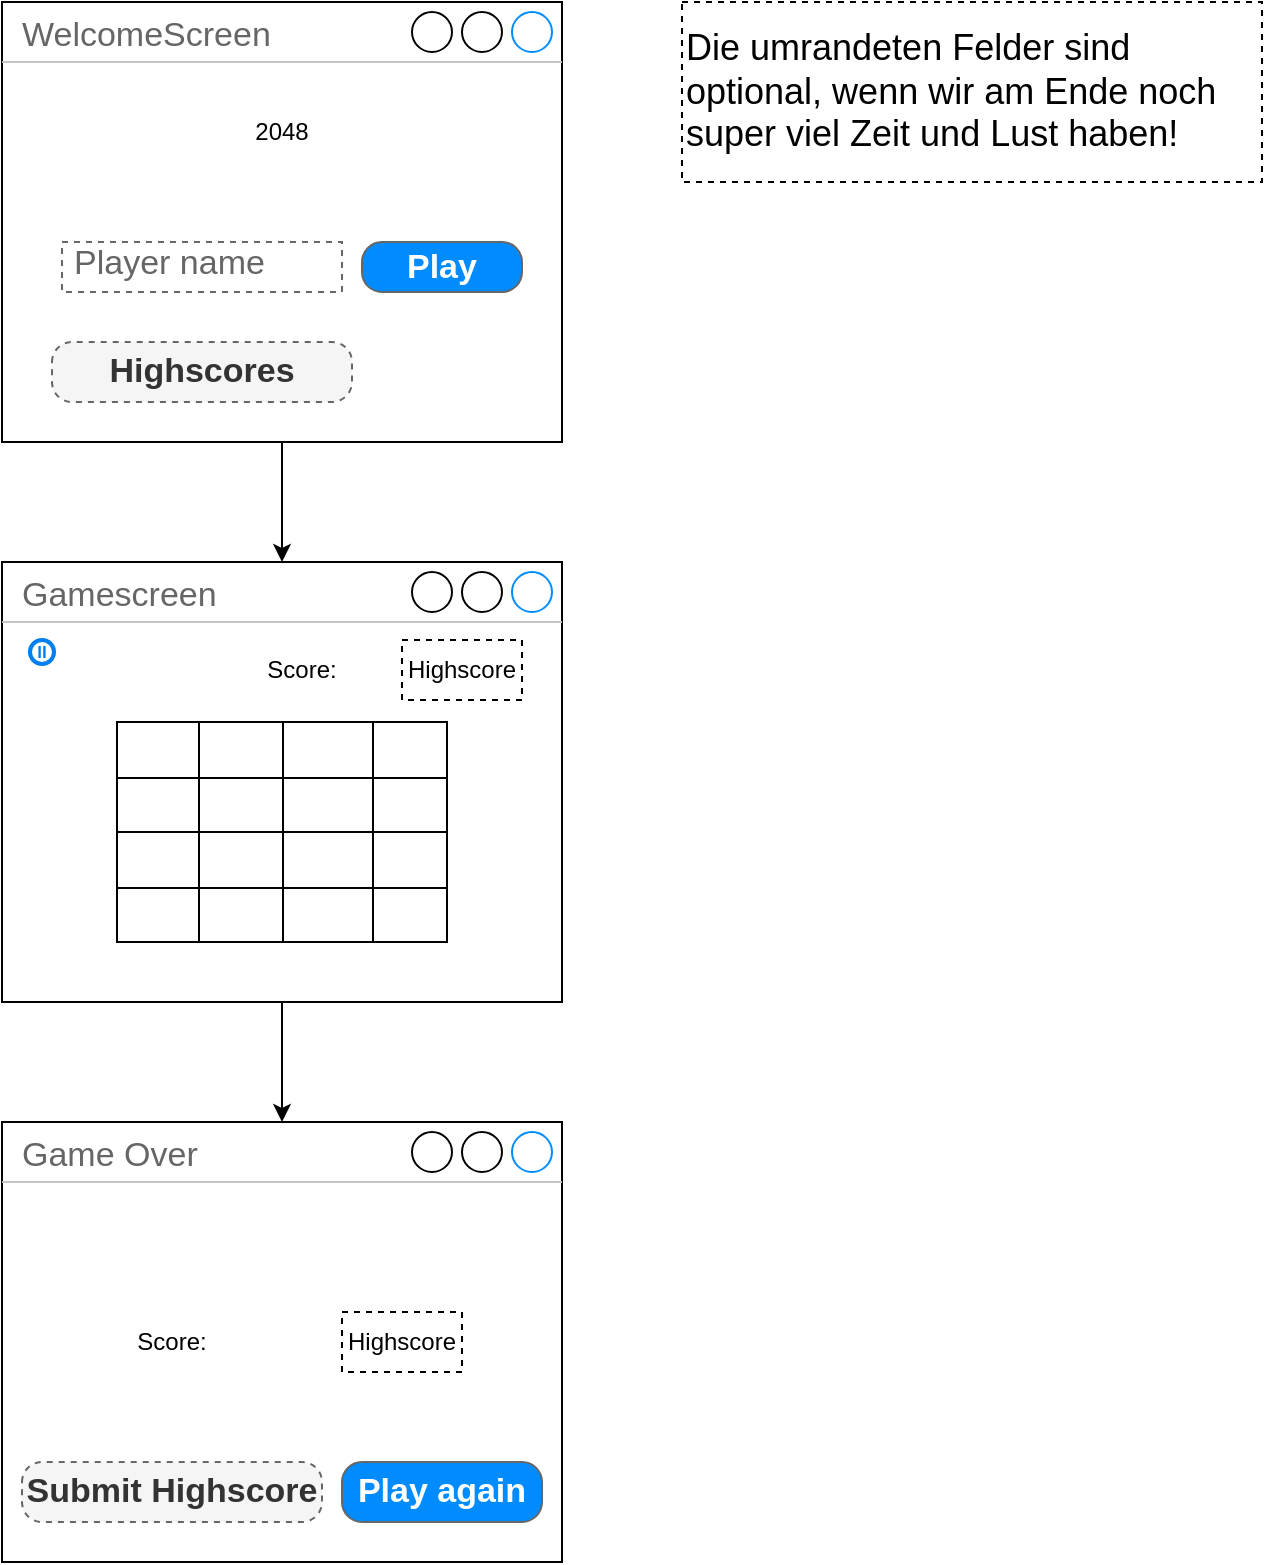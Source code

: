 <mxfile version="17.4.6" type="device"><diagram id="kBmDMS9plL7bI9U6msBg" name="Page-1"><mxGraphModel dx="1562" dy="999" grid="1" gridSize="10" guides="1" tooltips="1" connect="1" arrows="1" fold="1" page="1" pageScale="1" pageWidth="827" pageHeight="1169" math="0" shadow="0"><root><mxCell id="0"/><mxCell id="1" parent="0"/><mxCell id="BZuzCcoEwJwgN67z-EyZ-29" value="" style="edgeStyle=orthogonalEdgeStyle;rounded=0;orthogonalLoop=1;jettySize=auto;html=1;" parent="1" source="BZuzCcoEwJwgN67z-EyZ-22" target="BZuzCcoEwJwgN67z-EyZ-28" edge="1"><mxGeometry relative="1" as="geometry"/></mxCell><mxCell id="BZuzCcoEwJwgN67z-EyZ-22" value="WelcomeScreen" style="strokeWidth=1;shadow=0;dashed=0;align=center;html=1;shape=mxgraph.mockup.containers.window;align=left;verticalAlign=top;spacingLeft=8;strokeColor2=#008cff;strokeColor3=#c4c4c4;fontColor=#666666;mainText=;fontSize=17;labelBackgroundColor=none;" parent="1" vertex="1"><mxGeometry x="30" y="40" width="280" height="220" as="geometry"/></mxCell><mxCell id="BZuzCcoEwJwgN67z-EyZ-23" value="2048" style="text;html=1;strokeColor=none;fillColor=none;align=center;verticalAlign=middle;whiteSpace=wrap;rounded=0;" parent="1" vertex="1"><mxGeometry x="140" y="90" width="60" height="30" as="geometry"/></mxCell><mxCell id="BZuzCcoEwJwgN67z-EyZ-26" value="Play" style="strokeWidth=1;shadow=0;dashed=0;align=center;html=1;shape=mxgraph.mockup.buttons.button;strokeColor=#666666;fontColor=#ffffff;mainText=;buttonStyle=round;fontSize=17;fontStyle=1;fillColor=#008cff;whiteSpace=wrap;" parent="1" vertex="1"><mxGeometry x="210" y="160" width="80" height="25" as="geometry"/></mxCell><mxCell id="BZuzCcoEwJwgN67z-EyZ-27" value="Player name" style="strokeWidth=1;shadow=0;dashed=1;align=center;html=1;shape=mxgraph.mockup.text.textBox;fontColor=#666666;align=left;fontSize=17;spacingLeft=4;spacingTop=-3;strokeColor=#666666;mainText=" parent="1" vertex="1"><mxGeometry x="60" y="160" width="140" height="25" as="geometry"/></mxCell><mxCell id="BZuzCcoEwJwgN67z-EyZ-68" value="" style="edgeStyle=orthogonalEdgeStyle;rounded=0;orthogonalLoop=1;jettySize=auto;html=1;" parent="1" source="BZuzCcoEwJwgN67z-EyZ-28" target="BZuzCcoEwJwgN67z-EyZ-67" edge="1"><mxGeometry relative="1" as="geometry"/></mxCell><mxCell id="BZuzCcoEwJwgN67z-EyZ-28" value="Gamescreen" style="strokeWidth=1;shadow=0;dashed=0;align=center;html=1;shape=mxgraph.mockup.containers.window;align=left;verticalAlign=top;spacingLeft=8;strokeColor2=#008cff;strokeColor3=#c4c4c4;fontColor=#666666;mainText=;fontSize=17;labelBackgroundColor=none;" parent="1" vertex="1"><mxGeometry x="30" y="320" width="280" height="220" as="geometry"/></mxCell><mxCell id="BZuzCcoEwJwgN67z-EyZ-30" value="" style="shape=table;startSize=0;container=1;collapsible=0;childLayout=tableLayout;" parent="1" vertex="1"><mxGeometry x="87.5" y="400" width="165" height="110" as="geometry"/></mxCell><mxCell id="BZuzCcoEwJwgN67z-EyZ-31" value="" style="shape=tableRow;horizontal=0;startSize=0;swimlaneHead=0;swimlaneBody=0;top=0;left=0;bottom=0;right=0;collapsible=0;dropTarget=0;fillColor=none;points=[[0,0.5],[1,0.5]];portConstraint=eastwest;" parent="BZuzCcoEwJwgN67z-EyZ-30" vertex="1"><mxGeometry width="165" height="28" as="geometry"/></mxCell><mxCell id="BZuzCcoEwJwgN67z-EyZ-32" value="" style="shape=partialRectangle;html=1;whiteSpace=wrap;connectable=0;overflow=hidden;fillColor=none;top=0;left=0;bottom=0;right=0;pointerEvents=1;" parent="BZuzCcoEwJwgN67z-EyZ-31" vertex="1"><mxGeometry width="41" height="28" as="geometry"><mxRectangle width="41" height="28" as="alternateBounds"/></mxGeometry></mxCell><mxCell id="BZuzCcoEwJwgN67z-EyZ-33" value="" style="shape=partialRectangle;html=1;whiteSpace=wrap;connectable=0;overflow=hidden;fillColor=none;top=0;left=0;bottom=0;right=0;pointerEvents=1;" parent="BZuzCcoEwJwgN67z-EyZ-31" vertex="1"><mxGeometry x="41" width="42" height="28" as="geometry"><mxRectangle width="42" height="28" as="alternateBounds"/></mxGeometry></mxCell><mxCell id="BZuzCcoEwJwgN67z-EyZ-34" value="" style="shape=partialRectangle;html=1;whiteSpace=wrap;connectable=0;overflow=hidden;fillColor=none;top=0;left=0;bottom=0;right=0;pointerEvents=1;" parent="BZuzCcoEwJwgN67z-EyZ-31" vertex="1"><mxGeometry x="83" width="45" height="28" as="geometry"><mxRectangle width="45" height="28" as="alternateBounds"/></mxGeometry></mxCell><mxCell id="BZuzCcoEwJwgN67z-EyZ-35" value="" style="shape=partialRectangle;html=1;whiteSpace=wrap;connectable=0;overflow=hidden;fillColor=none;top=0;left=0;bottom=0;right=0;pointerEvents=1;" parent="BZuzCcoEwJwgN67z-EyZ-31" vertex="1"><mxGeometry x="128" width="37" height="28" as="geometry"><mxRectangle width="37" height="28" as="alternateBounds"/></mxGeometry></mxCell><mxCell id="BZuzCcoEwJwgN67z-EyZ-36" value="" style="shape=tableRow;horizontal=0;startSize=0;swimlaneHead=0;swimlaneBody=0;top=0;left=0;bottom=0;right=0;collapsible=0;dropTarget=0;fillColor=none;points=[[0,0.5],[1,0.5]];portConstraint=eastwest;" parent="BZuzCcoEwJwgN67z-EyZ-30" vertex="1"><mxGeometry y="28" width="165" height="27" as="geometry"/></mxCell><mxCell id="BZuzCcoEwJwgN67z-EyZ-37" value="" style="shape=partialRectangle;html=1;whiteSpace=wrap;connectable=0;overflow=hidden;fillColor=none;top=0;left=0;bottom=0;right=0;pointerEvents=1;" parent="BZuzCcoEwJwgN67z-EyZ-36" vertex="1"><mxGeometry width="41" height="27" as="geometry"><mxRectangle width="41" height="27" as="alternateBounds"/></mxGeometry></mxCell><mxCell id="BZuzCcoEwJwgN67z-EyZ-38" value="" style="shape=partialRectangle;html=1;whiteSpace=wrap;connectable=0;overflow=hidden;fillColor=none;top=0;left=0;bottom=0;right=0;pointerEvents=1;" parent="BZuzCcoEwJwgN67z-EyZ-36" vertex="1"><mxGeometry x="41" width="42" height="27" as="geometry"><mxRectangle width="42" height="27" as="alternateBounds"/></mxGeometry></mxCell><mxCell id="BZuzCcoEwJwgN67z-EyZ-39" value="" style="shape=partialRectangle;html=1;whiteSpace=wrap;connectable=0;overflow=hidden;fillColor=none;top=0;left=0;bottom=0;right=0;pointerEvents=1;" parent="BZuzCcoEwJwgN67z-EyZ-36" vertex="1"><mxGeometry x="83" width="45" height="27" as="geometry"><mxRectangle width="45" height="27" as="alternateBounds"/></mxGeometry></mxCell><mxCell id="BZuzCcoEwJwgN67z-EyZ-40" value="" style="shape=partialRectangle;html=1;whiteSpace=wrap;connectable=0;overflow=hidden;fillColor=none;top=0;left=0;bottom=0;right=0;pointerEvents=1;" parent="BZuzCcoEwJwgN67z-EyZ-36" vertex="1"><mxGeometry x="128" width="37" height="27" as="geometry"><mxRectangle width="37" height="27" as="alternateBounds"/></mxGeometry></mxCell><mxCell id="BZuzCcoEwJwgN67z-EyZ-41" value="" style="shape=tableRow;horizontal=0;startSize=0;swimlaneHead=0;swimlaneBody=0;top=0;left=0;bottom=0;right=0;collapsible=0;dropTarget=0;fillColor=none;points=[[0,0.5],[1,0.5]];portConstraint=eastwest;" parent="BZuzCcoEwJwgN67z-EyZ-30" vertex="1"><mxGeometry y="55" width="165" height="28" as="geometry"/></mxCell><mxCell id="BZuzCcoEwJwgN67z-EyZ-42" value="" style="shape=partialRectangle;html=1;whiteSpace=wrap;connectable=0;overflow=hidden;fillColor=none;top=0;left=0;bottom=0;right=0;pointerEvents=1;" parent="BZuzCcoEwJwgN67z-EyZ-41" vertex="1"><mxGeometry width="41" height="28" as="geometry"><mxRectangle width="41" height="28" as="alternateBounds"/></mxGeometry></mxCell><mxCell id="BZuzCcoEwJwgN67z-EyZ-43" value="" style="shape=partialRectangle;html=1;whiteSpace=wrap;connectable=0;overflow=hidden;fillColor=none;top=0;left=0;bottom=0;right=0;pointerEvents=1;" parent="BZuzCcoEwJwgN67z-EyZ-41" vertex="1"><mxGeometry x="41" width="42" height="28" as="geometry"><mxRectangle width="42" height="28" as="alternateBounds"/></mxGeometry></mxCell><mxCell id="BZuzCcoEwJwgN67z-EyZ-44" value="" style="shape=partialRectangle;html=1;whiteSpace=wrap;connectable=0;overflow=hidden;fillColor=none;top=0;left=0;bottom=0;right=0;pointerEvents=1;" parent="BZuzCcoEwJwgN67z-EyZ-41" vertex="1"><mxGeometry x="83" width="45" height="28" as="geometry"><mxRectangle width="45" height="28" as="alternateBounds"/></mxGeometry></mxCell><mxCell id="BZuzCcoEwJwgN67z-EyZ-45" value="" style="shape=partialRectangle;html=1;whiteSpace=wrap;connectable=0;overflow=hidden;fillColor=none;top=0;left=0;bottom=0;right=0;pointerEvents=1;" parent="BZuzCcoEwJwgN67z-EyZ-41" vertex="1"><mxGeometry x="128" width="37" height="28" as="geometry"><mxRectangle width="37" height="28" as="alternateBounds"/></mxGeometry></mxCell><mxCell id="BZuzCcoEwJwgN67z-EyZ-46" value="" style="shape=tableRow;horizontal=0;startSize=0;swimlaneHead=0;swimlaneBody=0;top=0;left=0;bottom=0;right=0;collapsible=0;dropTarget=0;fillColor=none;points=[[0,0.5],[1,0.5]];portConstraint=eastwest;" parent="BZuzCcoEwJwgN67z-EyZ-30" vertex="1"><mxGeometry y="83" width="165" height="27" as="geometry"/></mxCell><mxCell id="BZuzCcoEwJwgN67z-EyZ-47" value="" style="shape=partialRectangle;html=1;whiteSpace=wrap;connectable=0;overflow=hidden;fillColor=none;top=0;left=0;bottom=0;right=0;pointerEvents=1;" parent="BZuzCcoEwJwgN67z-EyZ-46" vertex="1"><mxGeometry width="41" height="27" as="geometry"><mxRectangle width="41" height="27" as="alternateBounds"/></mxGeometry></mxCell><mxCell id="BZuzCcoEwJwgN67z-EyZ-48" value="" style="shape=partialRectangle;html=1;whiteSpace=wrap;connectable=0;overflow=hidden;fillColor=none;top=0;left=0;bottom=0;right=0;pointerEvents=1;" parent="BZuzCcoEwJwgN67z-EyZ-46" vertex="1"><mxGeometry x="41" width="42" height="27" as="geometry"><mxRectangle width="42" height="27" as="alternateBounds"/></mxGeometry></mxCell><mxCell id="BZuzCcoEwJwgN67z-EyZ-49" value="" style="shape=partialRectangle;html=1;whiteSpace=wrap;connectable=0;overflow=hidden;fillColor=none;top=0;left=0;bottom=0;right=0;pointerEvents=1;" parent="BZuzCcoEwJwgN67z-EyZ-46" vertex="1"><mxGeometry x="83" width="45" height="27" as="geometry"><mxRectangle width="45" height="27" as="alternateBounds"/></mxGeometry></mxCell><mxCell id="BZuzCcoEwJwgN67z-EyZ-50" value="" style="shape=partialRectangle;html=1;whiteSpace=wrap;connectable=0;overflow=hidden;fillColor=none;top=0;left=0;bottom=0;right=0;pointerEvents=1;" parent="BZuzCcoEwJwgN67z-EyZ-46" vertex="1"><mxGeometry x="128" width="37" height="27" as="geometry"><mxRectangle width="37" height="27" as="alternateBounds"/></mxGeometry></mxCell><mxCell id="BZuzCcoEwJwgN67z-EyZ-64" value="Score:" style="text;html=1;strokeColor=none;fillColor=none;align=center;verticalAlign=middle;whiteSpace=wrap;rounded=0;" parent="1" vertex="1"><mxGeometry x="150" y="359" width="60" height="30" as="geometry"/></mxCell><mxCell id="BZuzCcoEwJwgN67z-EyZ-65" value="Highscore" style="text;html=1;strokeColor=default;fillColor=none;align=center;verticalAlign=middle;whiteSpace=wrap;rounded=0;dashed=1;" parent="1" vertex="1"><mxGeometry x="230" y="359" width="60" height="30" as="geometry"/></mxCell><mxCell id="BZuzCcoEwJwgN67z-EyZ-66" value="" style="html=1;verticalLabelPosition=bottom;labelBackgroundColor=#ffffff;verticalAlign=top;shadow=0;dashed=0;strokeWidth=2;shape=mxgraph.ios7.misc.pause;strokeColor=#0080f0;sketch=0;" parent="1" vertex="1"><mxGeometry x="44" y="359" width="12" height="12" as="geometry"/></mxCell><mxCell id="BZuzCcoEwJwgN67z-EyZ-67" value="Game Over&amp;nbsp;" style="strokeWidth=1;shadow=0;dashed=0;align=center;html=1;shape=mxgraph.mockup.containers.window;align=left;verticalAlign=top;spacingLeft=8;strokeColor2=#008cff;strokeColor3=#c4c4c4;fontColor=#666666;mainText=;fontSize=17;labelBackgroundColor=none;" parent="1" vertex="1"><mxGeometry x="30" y="600" width="280" height="220" as="geometry"/></mxCell><mxCell id="BZuzCcoEwJwgN67z-EyZ-69" value="Score:" style="text;html=1;strokeColor=none;fillColor=none;align=center;verticalAlign=middle;whiteSpace=wrap;rounded=0;" parent="1" vertex="1"><mxGeometry x="85" y="695" width="60" height="30" as="geometry"/></mxCell><mxCell id="BZuzCcoEwJwgN67z-EyZ-70" value="Highscore" style="text;html=1;strokeColor=default;fillColor=none;align=center;verticalAlign=middle;whiteSpace=wrap;rounded=0;dashed=1;" parent="1" vertex="1"><mxGeometry x="200" y="695" width="60" height="30" as="geometry"/></mxCell><mxCell id="BZuzCcoEwJwgN67z-EyZ-71" value="Submit Highscore" style="strokeWidth=1;shadow=0;dashed=1;align=center;html=1;shape=mxgraph.mockup.buttons.button;strokeColor=#666666;fontColor=#333333;mainText=;buttonStyle=round;fontSize=17;fontStyle=1;fillColor=#f5f5f5;whiteSpace=wrap;" parent="1" vertex="1"><mxGeometry x="40" y="770" width="150" height="30" as="geometry"/></mxCell><mxCell id="BZuzCcoEwJwgN67z-EyZ-72" value="Play again" style="strokeWidth=1;shadow=0;dashed=0;align=center;html=1;shape=mxgraph.mockup.buttons.button;strokeColor=#666666;fontColor=#ffffff;mainText=;buttonStyle=round;fontSize=17;fontStyle=1;fillColor=#008cff;whiteSpace=wrap;" parent="1" vertex="1"><mxGeometry x="200" y="770" width="100" height="30" as="geometry"/></mxCell><mxCell id="IZQWymx4ZXFay54WgFWA-4" value="Highscores" style="strokeWidth=1;shadow=0;dashed=1;align=center;html=1;shape=mxgraph.mockup.buttons.button;strokeColor=#666666;fontColor=#333333;mainText=;buttonStyle=round;fontSize=17;fontStyle=1;fillColor=#f5f5f5;whiteSpace=wrap;" vertex="1" parent="1"><mxGeometry x="55" y="210" width="150" height="30" as="geometry"/></mxCell><mxCell id="IZQWymx4ZXFay54WgFWA-5" value="&lt;font style=&quot;font-size: 18px&quot;&gt;Die umrandeten Felder sind optional, wenn wir am Ende noch super viel Zeit und Lust haben!&lt;/font&gt;" style="text;html=1;strokeColor=default;fillColor=none;align=left;verticalAlign=middle;whiteSpace=wrap;rounded=0;dashed=1;" vertex="1" parent="1"><mxGeometry x="370" y="40" width="290" height="90" as="geometry"/></mxCell></root></mxGraphModel></diagram></mxfile>